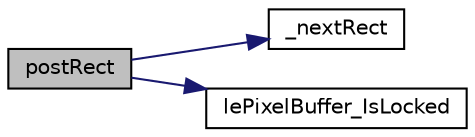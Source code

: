 digraph "postRect"
{
 // LATEX_PDF_SIZE
  edge [fontname="Helvetica",fontsize="10",labelfontname="Helvetica",labelfontsize="10"];
  node [fontname="Helvetica",fontsize="10",shape=record];
  rankdir="LR";
  Node1 [label="postRect",height=0.2,width=0.4,color="black", fillcolor="grey75", style="filled", fontcolor="black",tooltip=" "];
  Node1 -> Node2 [color="midnightblue",fontsize="10",style="solid",fontname="Helvetica"];
  Node2 [label="_nextRect",height=0.2,width=0.4,color="black", fillcolor="white", style="filled",URL="$legato__renderer_8c.html#a2a74c9ad13d85d9c6dfab79e2739864e",tooltip=" "];
  Node1 -> Node3 [color="midnightblue",fontsize="10",style="solid",fontname="Helvetica"];
  Node3 [label="lePixelBuffer_IsLocked",height=0.2,width=0.4,color="black", fillcolor="white", style="filled",URL="$legato__pixelbuffer_8c.html#aa7b4b3d962fb78edb0bb0fc1a7e68b6f",tooltip=" "];
}
